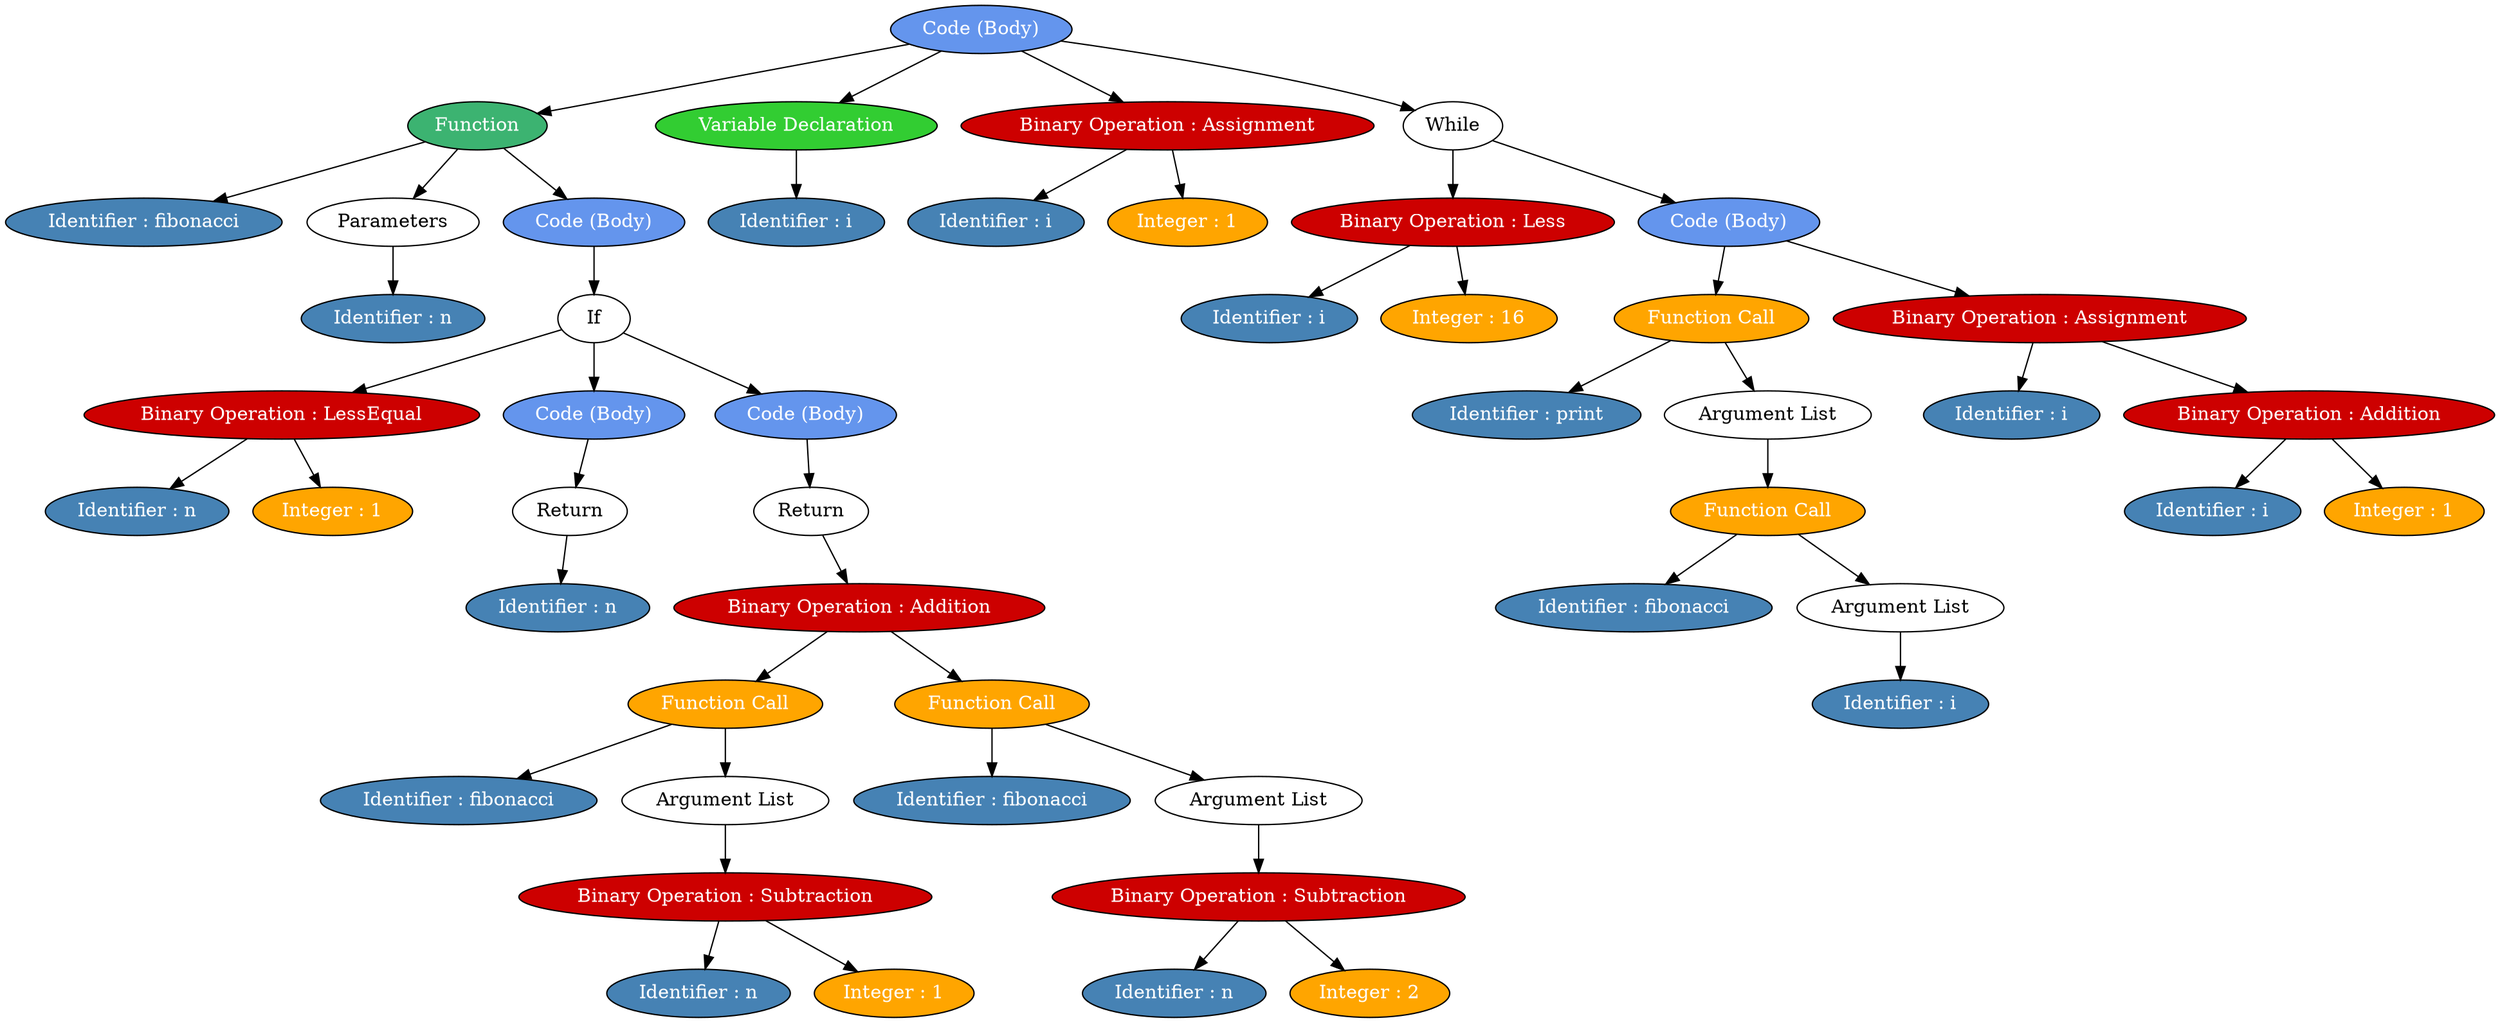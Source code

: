 digraph g {
	node0 [ label="Code (Body)" fillcolor=cornflowerblue fontcolor=white style=filled ];
	node27 [ label="Function" fillcolor=mediumseagreen fontcolor=white style=filled ];
	node0->node27 [ ];
	node1 [ label="Identifier : fibonacci" fillcolor=steelblue fontcolor=white style=filled ];
	node27->node1 [ ];
	node2 [ label="Parameters" ];
	node27->node2 [ ];
	node3 [ label="Identifier : n" fillcolor=steelblue fontcolor=white style=filled ];
	node2->node3 [ ];
	node4 [ label="Code (Body)" fillcolor=cornflowerblue fontcolor=white style=filled ];
	node27->node4 [ ];
	node26 [ label="If" ];
	node4->node26 [ ];
	node6 [ label="Binary Operation : LessEqual" fillcolor=red3 fontcolor=white style=filled ];
	node26->node6 [ ];
	node5 [ label="Identifier : n" fillcolor=steelblue fontcolor=white style=filled ];
	node6->node5 [ ];
	node7 [ label="Integer : 1" fillcolor=orange fontcolor=white style=filled ];
	node6->node7 [ ];
	node8 [ label="Code (Body)" fillcolor=cornflowerblue fontcolor=white style=filled ];
	node26->node8 [ ];
	node10 [ label="Return" ];
	node8->node10 [ ];
	node9 [ label="Identifier : n" fillcolor=steelblue fontcolor=white style=filled ];
	node10->node9 [ ];
	node11 [ label="Code (Body)" fillcolor=cornflowerblue fontcolor=white style=filled ];
	node26->node11 [ ];
	node25 [ label="Return" ];
	node11->node25 [ ];
	node18 [ label="Binary Operation : Addition" fillcolor=red3 fontcolor=white style=filled ];
	node25->node18 [ ];
	node13 [ label="Function Call" fillcolor=orange fontcolor=white style=filled ];
	node18->node13 [ ];
	node12 [ label="Identifier : fibonacci" fillcolor=steelblue fontcolor=white style=filled ];
	node13->node12 [ ];
	node14 [ label="Argument List" ];
	node13->node14 [ ];
	node16 [ label="Binary Operation : Subtraction" fillcolor=red3 fontcolor=white style=filled ];
	node14->node16 [ ];
	node15 [ label="Identifier : n" fillcolor=steelblue fontcolor=white style=filled ];
	node16->node15 [ ];
	node17 [ label="Integer : 1" fillcolor=orange fontcolor=white style=filled ];
	node16->node17 [ ];
	node20 [ label="Function Call" fillcolor=orange fontcolor=white style=filled ];
	node18->node20 [ ];
	node19 [ label="Identifier : fibonacci" fillcolor=steelblue fontcolor=white style=filled ];
	node20->node19 [ ];
	node21 [ label="Argument List" ];
	node20->node21 [ ];
	node23 [ label="Binary Operation : Subtraction" fillcolor=red3 fontcolor=white style=filled ];
	node21->node23 [ ];
	node22 [ label="Identifier : n" fillcolor=steelblue fontcolor=white style=filled ];
	node23->node22 [ ];
	node24 [ label="Integer : 2" fillcolor=orange fontcolor=white style=filled ];
	node23->node24 [ ];
	node29 [ label="Variable Declaration" fillcolor=limegreen fontcolor=white style=filled ];
	node0->node29 [ ];
	node28 [ label="Identifier : i" fillcolor=steelblue fontcolor=white style=filled ];
	node29->node28 [ ];
	node31 [ label="Binary Operation : Assignment" fillcolor=red3 fontcolor=white style=filled ];
	node0->node31 [ ];
	node30 [ label="Identifier : i" fillcolor=steelblue fontcolor=white style=filled ];
	node31->node30 [ ];
	node32 [ label="Integer : 1" fillcolor=orange fontcolor=white style=filled ];
	node31->node32 [ ];
	node49 [ label="While" ];
	node0->node49 [ ];
	node34 [ label="Binary Operation : Less" fillcolor=red3 fontcolor=white style=filled ];
	node49->node34 [ ];
	node33 [ label="Identifier : i" fillcolor=steelblue fontcolor=white style=filled ];
	node34->node33 [ ];
	node35 [ label="Integer : 16" fillcolor=orange fontcolor=white style=filled ];
	node34->node35 [ ];
	node36 [ label="Code (Body)" fillcolor=cornflowerblue fontcolor=white style=filled ];
	node49->node36 [ ];
	node38 [ label="Function Call" fillcolor=orange fontcolor=white style=filled ];
	node36->node38 [ ];
	node37 [ label="Identifier : print" fillcolor=steelblue fontcolor=white style=filled ];
	node38->node37 [ ];
	node39 [ label="Argument List" ];
	node38->node39 [ ];
	node41 [ label="Function Call" fillcolor=orange fontcolor=white style=filled ];
	node39->node41 [ ];
	node40 [ label="Identifier : fibonacci" fillcolor=steelblue fontcolor=white style=filled ];
	node41->node40 [ ];
	node42 [ label="Argument List" ];
	node41->node42 [ ];
	node43 [ label="Identifier : i" fillcolor=steelblue fontcolor=white style=filled ];
	node42->node43 [ ];
	node45 [ label="Binary Operation : Assignment" fillcolor=red3 fontcolor=white style=filled ];
	node36->node45 [ ];
	node44 [ label="Identifier : i" fillcolor=steelblue fontcolor=white style=filled ];
	node45->node44 [ ];
	node47 [ label="Binary Operation : Addition" fillcolor=red3 fontcolor=white style=filled ];
	node45->node47 [ ];
	node46 [ label="Identifier : i" fillcolor=steelblue fontcolor=white style=filled ];
	node47->node46 [ ];
	node48 [ label="Integer : 1" fillcolor=orange fontcolor=white style=filled ];
	node47->node48 [ ];
}